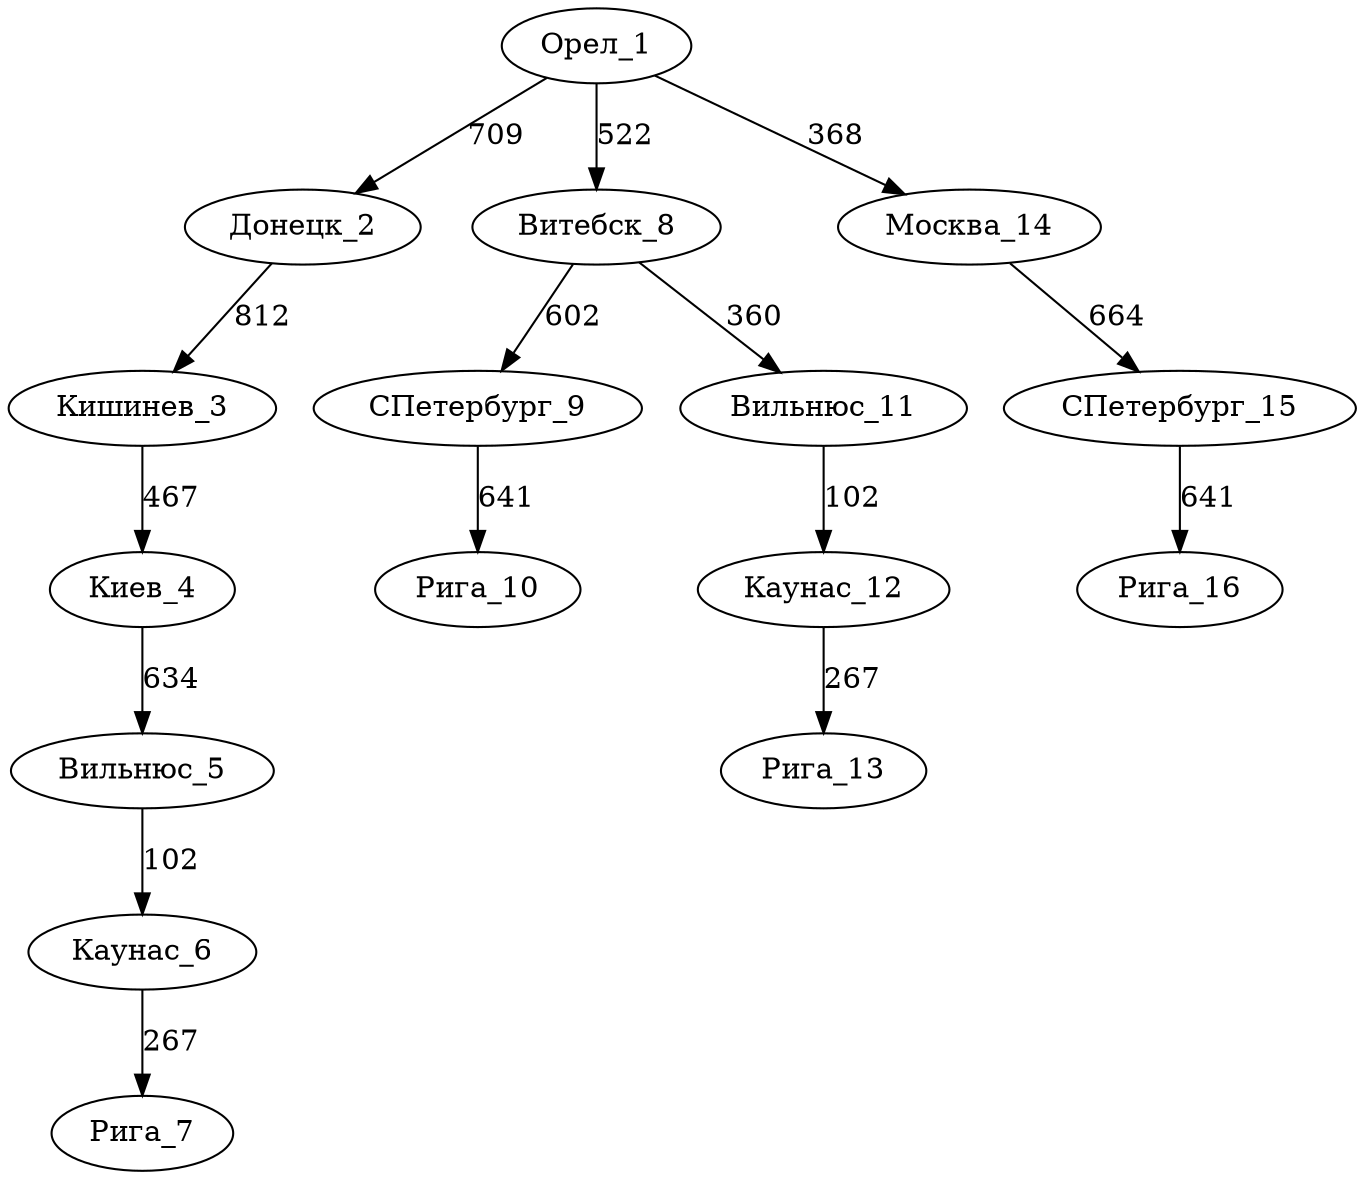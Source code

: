digraph Орел_Ригаdot{
	Орел_1 -> Донецк_2 [label=709]
	Донецк_2 -> Кишинев_3 [label=812]
	Кишинев_3 -> Киев_4 [label=467]
	Киев_4 -> Вильнюс_5 [label=634]
	Вильнюс_5 -> Каунас_6 [label=102]
	Каунас_6 -> Рига_7 [label=267]
	Орел_1 -> Витебск_8 [label=522]
	Витебск_8 -> СПетербург_9 [label=602]
	СПетербург_9 -> Рига_10 [label=641]
	Витебск_8 -> Вильнюс_11 [label=360]
	Вильнюс_11 -> Каунас_12 [label=102]
	Каунас_12 -> Рига_13 [label=267]
	Орел_1 -> Москва_14 [label=368]
	Москва_14 -> СПетербург_15 [label=664]
	СПетербург_15 -> Рига_16 [label=641]
}